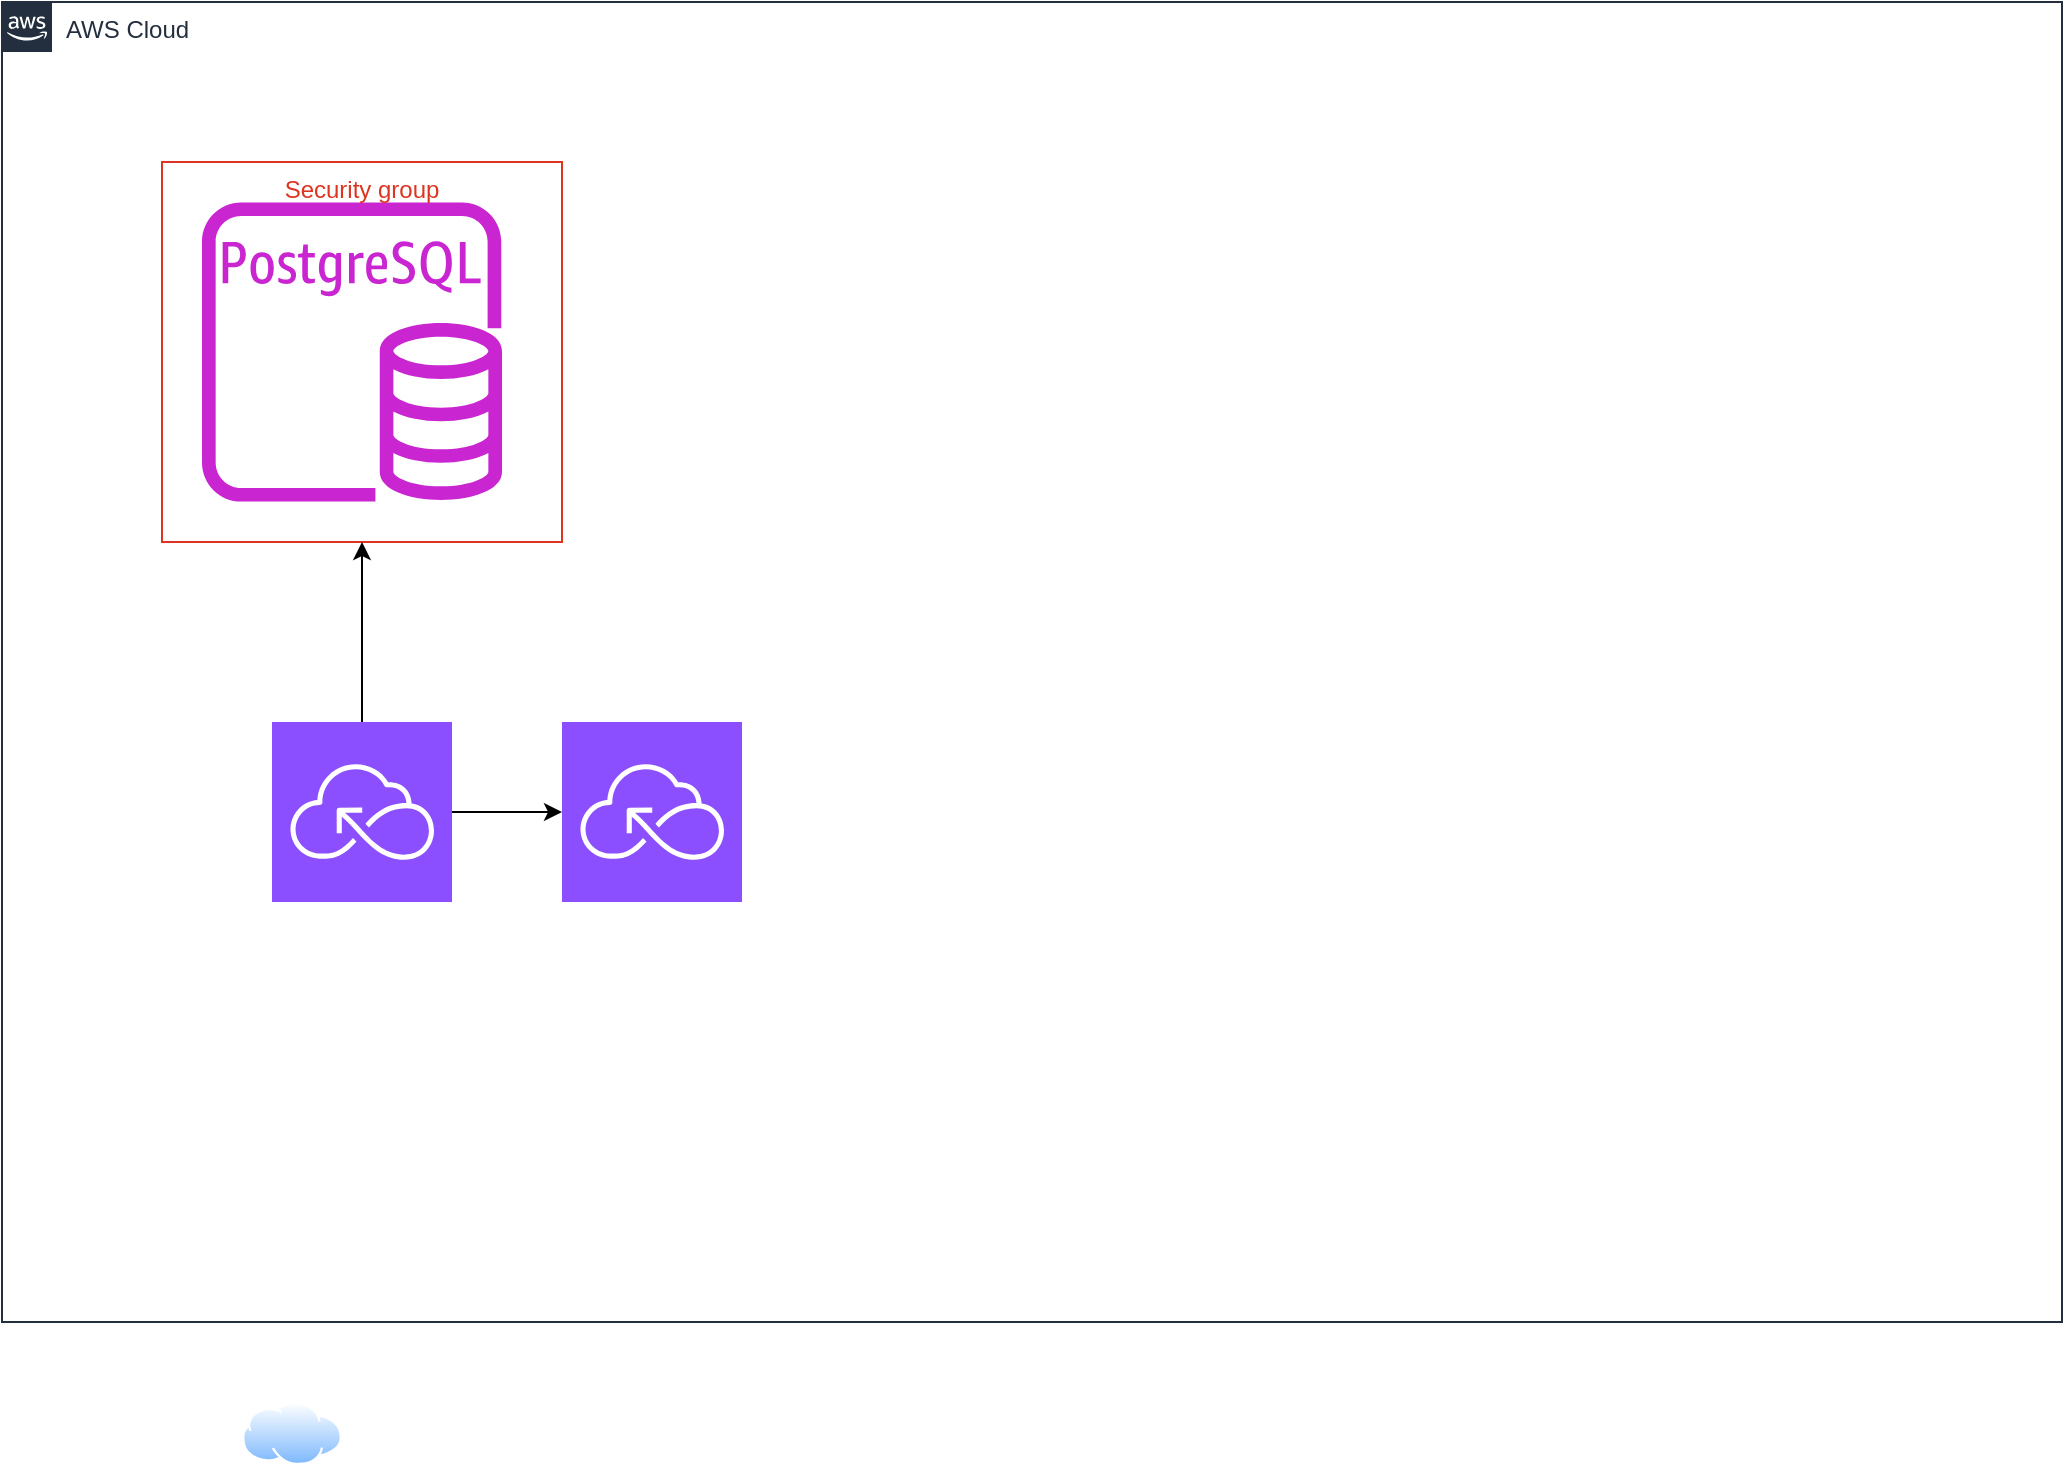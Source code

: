 <mxfile version="28.1.0">
  <diagram name="Current Architecture" id="fYlb3AJEogjse8cZx6xK">
    <mxGraphModel dx="1156" dy="770" grid="1" gridSize="10" guides="1" tooltips="1" connect="1" arrows="1" fold="1" page="1" pageScale="1" pageWidth="1169" pageHeight="827" math="0" shadow="0">
      <root>
        <mxCell id="_chbsp2KwQ7MfZHehTwQ-0" />
        <mxCell id="_chbsp2KwQ7MfZHehTwQ-1" parent="_chbsp2KwQ7MfZHehTwQ-0" />
        <mxCell id="LgxVgvg5QJBHyh6LMD2e-0" value="AWS Cloud" style="points=[[0,0],[0.25,0],[0.5,0],[0.75,0],[1,0],[1,0.25],[1,0.5],[1,0.75],[1,1],[0.75,1],[0.5,1],[0.25,1],[0,1],[0,0.75],[0,0.5],[0,0.25]];outlineConnect=0;gradientColor=none;html=1;whiteSpace=wrap;fontSize=12;fontStyle=0;container=1;pointerEvents=0;collapsible=0;recursiveResize=0;shape=mxgraph.aws4.group;grIcon=mxgraph.aws4.group_aws_cloud_alt;strokeColor=#232F3E;fillColor=none;verticalAlign=top;align=left;spacingLeft=30;fontColor=#232F3E;dashed=0;" vertex="1" parent="_chbsp2KwQ7MfZHehTwQ-1">
          <mxGeometry x="20" y="20" width="1030" height="660" as="geometry" />
        </mxCell>
        <mxCell id="LgxVgvg5QJBHyh6LMD2e-1" value="" style="sketch=0;outlineConnect=0;fontColor=#232F3E;gradientColor=none;fillColor=#C925D1;strokeColor=none;dashed=0;verticalLabelPosition=bottom;verticalAlign=top;align=center;html=1;fontSize=12;fontStyle=0;aspect=fixed;pointerEvents=1;shape=mxgraph.aws4.rds_postgresql_instance;" vertex="1" parent="LgxVgvg5QJBHyh6LMD2e-0">
          <mxGeometry x="100" y="100" width="150" height="150" as="geometry" />
        </mxCell>
        <mxCell id="LgxVgvg5QJBHyh6LMD2e-2" value="Security group" style="fillColor=none;strokeColor=#DD3522;verticalAlign=top;fontStyle=0;fontColor=#DD3522;whiteSpace=wrap;html=1;" vertex="1" parent="LgxVgvg5QJBHyh6LMD2e-0">
          <mxGeometry x="80" y="80" width="200" height="190" as="geometry" />
        </mxCell>
        <mxCell id="LgxVgvg5QJBHyh6LMD2e-8" value="" style="edgeStyle=orthogonalEdgeStyle;rounded=0;orthogonalLoop=1;jettySize=auto;html=1;" edge="1" parent="LgxVgvg5QJBHyh6LMD2e-0" source="LgxVgvg5QJBHyh6LMD2e-4" target="LgxVgvg5QJBHyh6LMD2e-5">
          <mxGeometry relative="1" as="geometry" />
        </mxCell>
        <mxCell id="LgxVgvg5QJBHyh6LMD2e-4" value="" style="sketch=0;points=[[0,0,0],[0.25,0,0],[0.5,0,0],[0.75,0,0],[1,0,0],[0,1,0],[0.25,1,0],[0.5,1,0],[0.75,1,0],[1,1,0],[0,0.25,0],[0,0.5,0],[0,0.75,0],[1,0.25,0],[1,0.5,0],[1,0.75,0]];outlineConnect=0;fontColor=#232F3E;fillColor=#8C4FFF;strokeColor=#ffffff;dashed=0;verticalLabelPosition=bottom;verticalAlign=top;align=center;html=1;fontSize=12;fontStyle=0;aspect=fixed;shape=mxgraph.aws4.resourceIcon;resIcon=mxgraph.aws4.serverless;" vertex="1" parent="LgxVgvg5QJBHyh6LMD2e-0">
          <mxGeometry x="135" y="360" width="90" height="90" as="geometry" />
        </mxCell>
        <mxCell id="LgxVgvg5QJBHyh6LMD2e-5" value="" style="sketch=0;points=[[0,0,0],[0.25,0,0],[0.5,0,0],[0.75,0,0],[1,0,0],[0,1,0],[0.25,1,0],[0.5,1,0],[0.75,1,0],[1,1,0],[0,0.25,0],[0,0.5,0],[0,0.75,0],[1,0.25,0],[1,0.5,0],[1,0.75,0]];outlineConnect=0;fontColor=#232F3E;fillColor=#8C4FFF;strokeColor=#ffffff;dashed=0;verticalLabelPosition=bottom;verticalAlign=top;align=center;html=1;fontSize=12;fontStyle=0;aspect=fixed;shape=mxgraph.aws4.resourceIcon;resIcon=mxgraph.aws4.serverless;" vertex="1" parent="LgxVgvg5QJBHyh6LMD2e-0">
          <mxGeometry x="280" y="360" width="90" height="90" as="geometry" />
        </mxCell>
        <mxCell id="LgxVgvg5QJBHyh6LMD2e-7" style="rounded=0;orthogonalLoop=1;jettySize=auto;html=1;exitX=0.5;exitY=1;exitDx=0;exitDy=0;entryX=0.5;entryY=0;entryDx=0;entryDy=0;entryPerimeter=0;endArrow=none;endFill=0;startArrow=classic;startFill=1;" edge="1" parent="LgxVgvg5QJBHyh6LMD2e-0" source="LgxVgvg5QJBHyh6LMD2e-2" target="LgxVgvg5QJBHyh6LMD2e-4">
          <mxGeometry relative="1" as="geometry" />
        </mxCell>
        <mxCell id="LgxVgvg5QJBHyh6LMD2e-3" value="" style="image;aspect=fixed;perimeter=ellipsePerimeter;html=1;align=center;shadow=0;dashed=0;spacingTop=3;image=img/lib/active_directory/internet_cloud.svg;" vertex="1" parent="_chbsp2KwQ7MfZHehTwQ-1">
          <mxGeometry x="140" y="720" width="50" height="31.5" as="geometry" />
        </mxCell>
      </root>
    </mxGraphModel>
  </diagram>
</mxfile>
